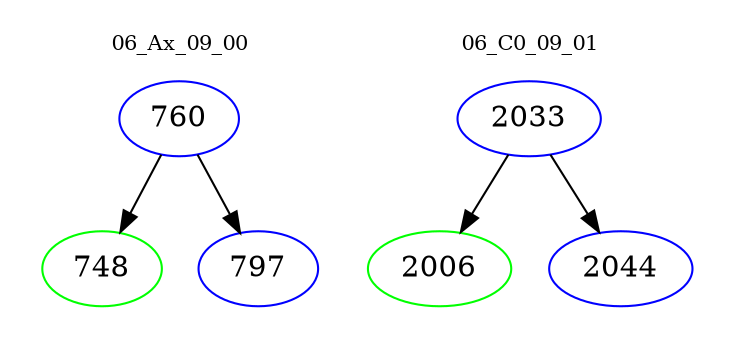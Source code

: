 digraph{
subgraph cluster_0 {
color = white
label = "06_Ax_09_00";
fontsize=10;
T0_760 [label="760", color="blue"]
T0_760 -> T0_748 [color="black"]
T0_748 [label="748", color="green"]
T0_760 -> T0_797 [color="black"]
T0_797 [label="797", color="blue"]
}
subgraph cluster_1 {
color = white
label = "06_C0_09_01";
fontsize=10;
T1_2033 [label="2033", color="blue"]
T1_2033 -> T1_2006 [color="black"]
T1_2006 [label="2006", color="green"]
T1_2033 -> T1_2044 [color="black"]
T1_2044 [label="2044", color="blue"]
}
}
